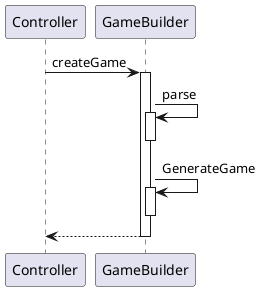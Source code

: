 @startuml
participant Controller
Controller -> GameBuilder : createGame
activate GameBuilder
GameBuilder -> GameBuilder : parse
activate GameBuilder
deactivate GameBuilder
GameBuilder -> GameBuilder : GenerateGame
activate GameBuilder
deactivate GameBuilder
return
@enduml